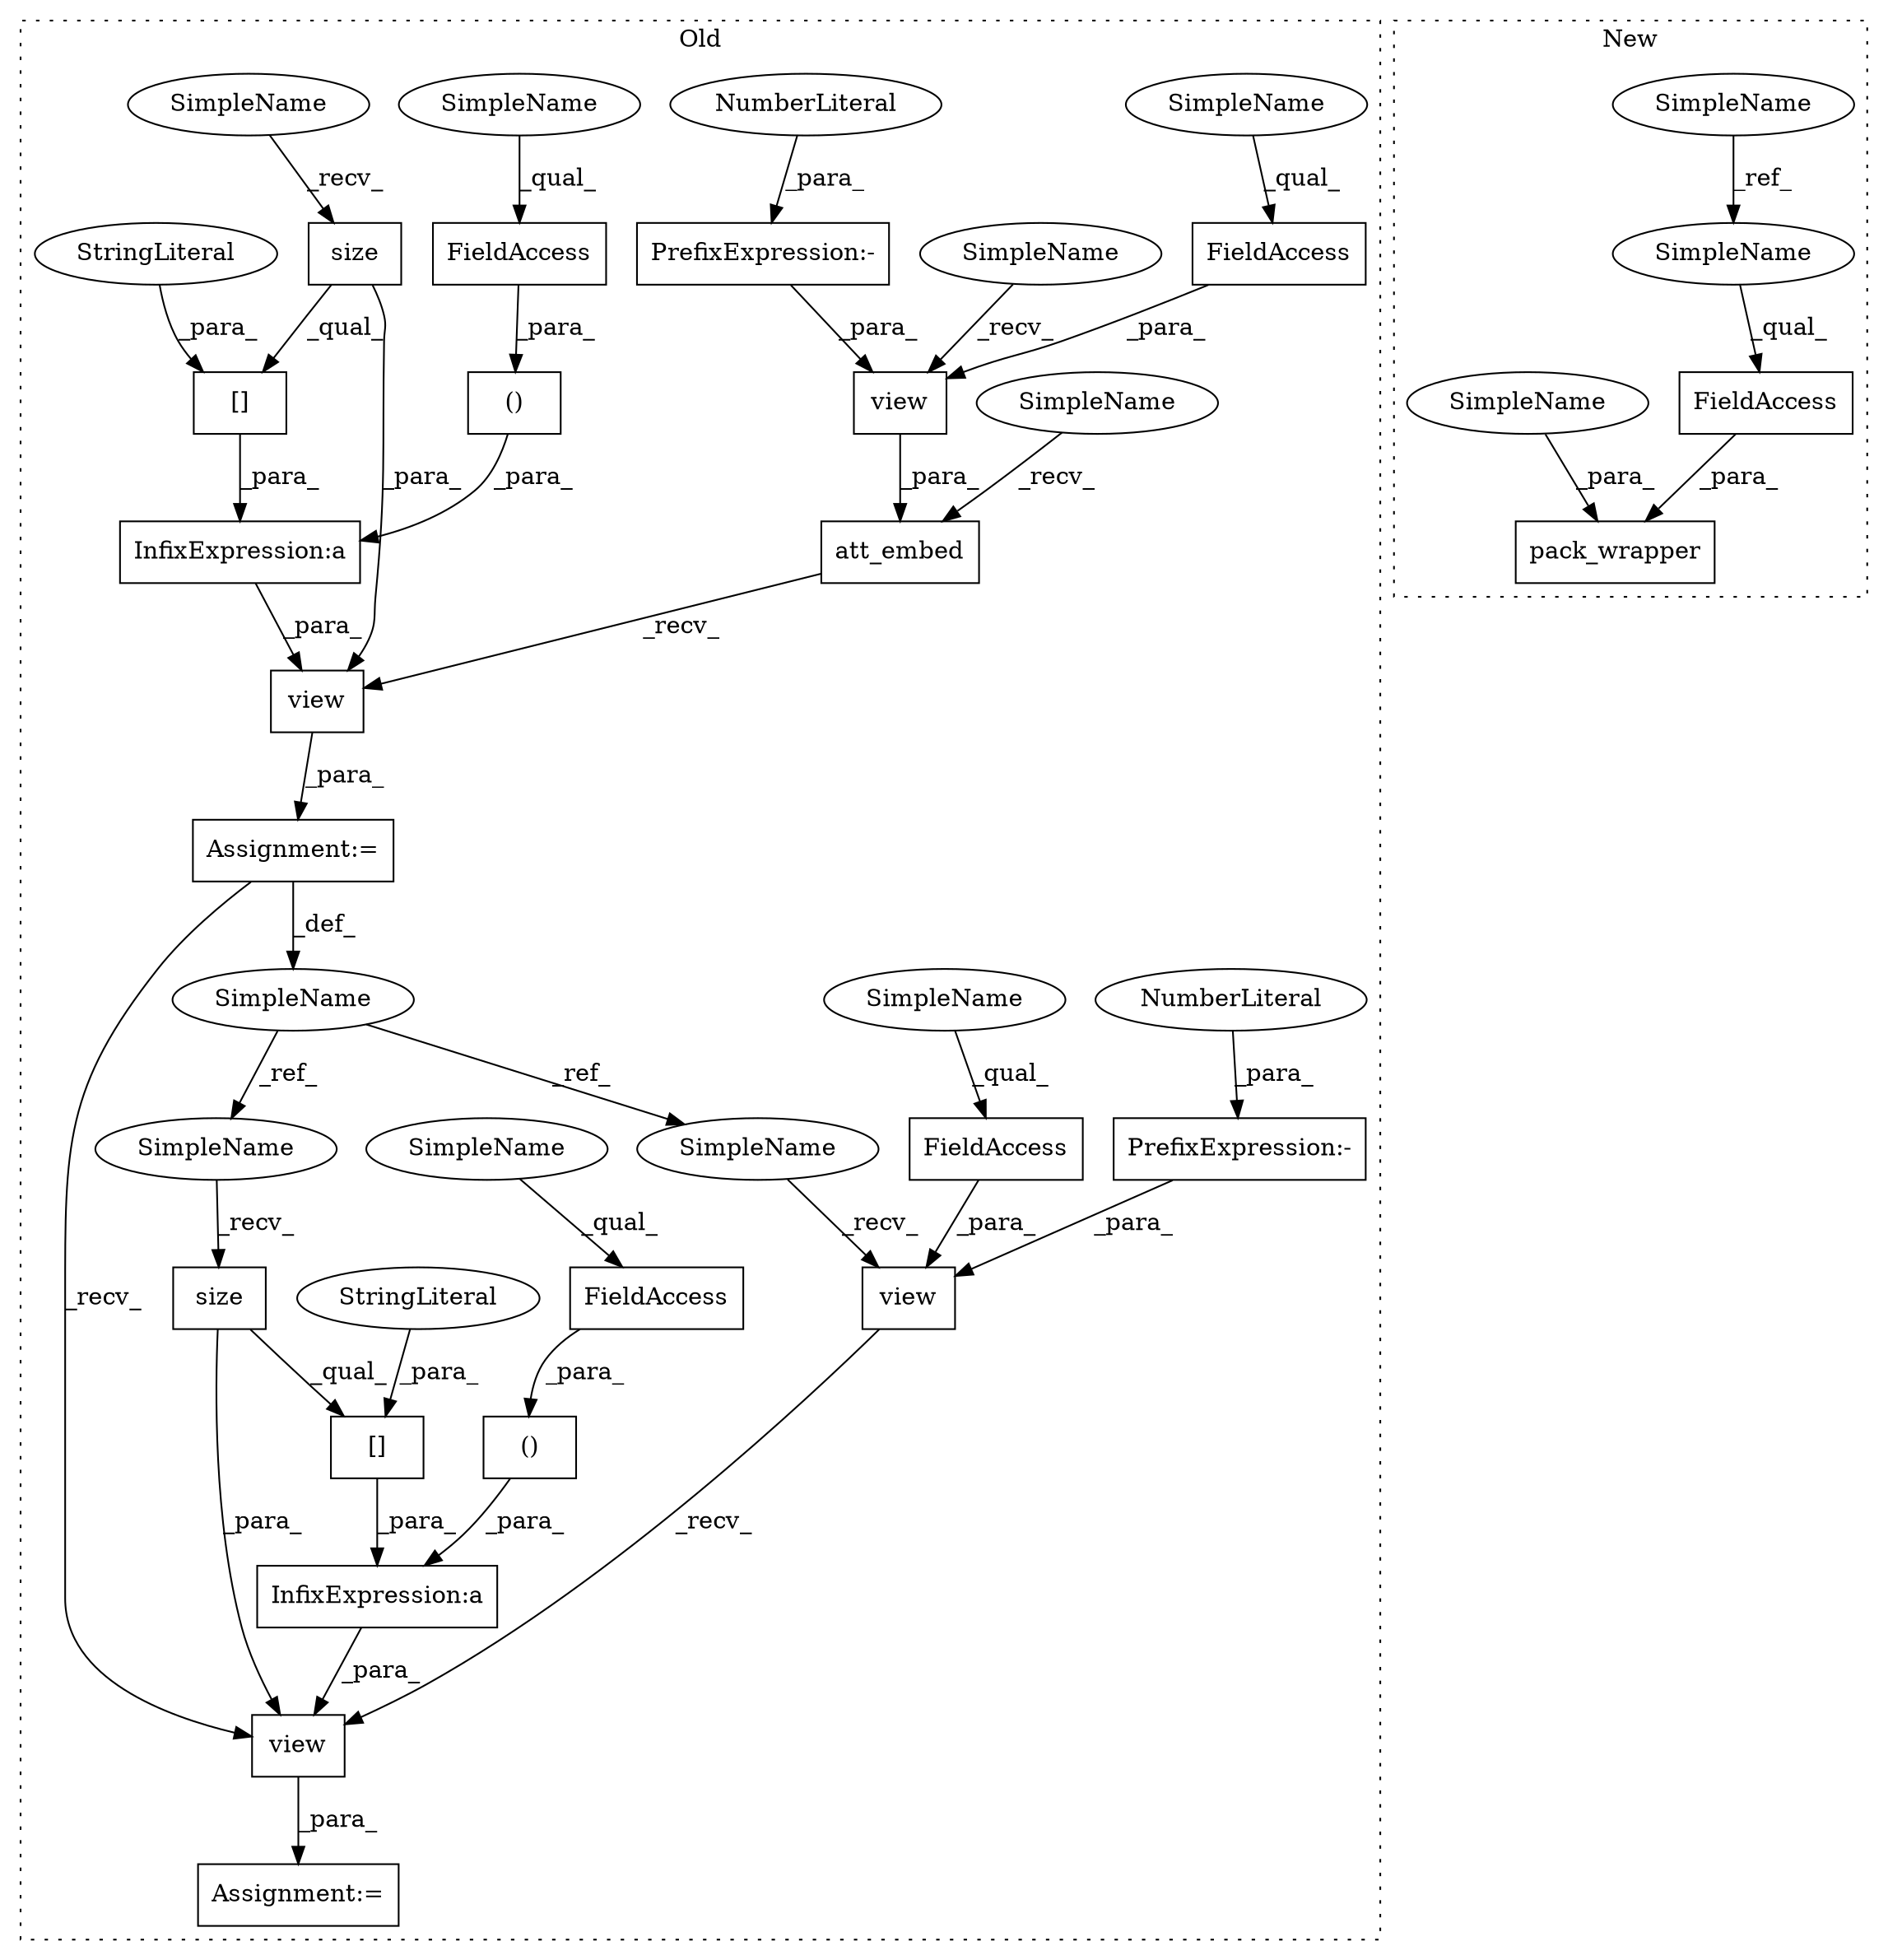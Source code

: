 digraph G {
subgraph cluster0 {
1 [label="()" a="106" s="8254" l="37" shape="box"];
3 [label="InfixExpression:a" a="27" s="8428" l="8" shape="box"];
4 [label="()" a="106" s="8436" l="41" shape="box"];
5 [label="InfixExpression:a" a="27" s="8246" l="8" shape="box"];
6 [label="[]" a="2" s="8210,8245" l="17,1" shape="box"];
7 [label="PrefixExpression:-" a="38" s="8155" l="1" shape="box"];
8 [label="NumberLiteral" a="34" s="8156" l="1" shape="ellipse"];
9 [label="[]" a="2" s="8392,8427" l="17,1" shape="box"];
10 [label="StringLiteral" a="45" s="8227" l="18" shape="ellipse"];
11 [label="StringLiteral" a="45" s="8409" l="18" shape="ellipse"];
12 [label="view" a="32" s="8334,8355" l="5,1" shape="box"];
13 [label="PrefixExpression:-" a="38" s="8339" l="1" shape="box"];
14 [label="NumberLiteral" a="34" s="8340" l="1" shape="ellipse"];
15 [label="view" a="32" s="8387,8477" l="5,2" shape="box"];
16 [label="size" a="32" s="8220" l="6" shape="box"];
17 [label="view" a="32" s="8205,8291" l="5,2" shape="box"];
18 [label="FieldAccess" a="22" s="8278" l="13" shape="box"];
19 [label="view" a="32" s="8150,8176" l="5,1" shape="box"];
20 [label="FieldAccess" a="22" s="8342" l="13" shape="box"];
21 [label="FieldAccess" a="22" s="8158" l="18" shape="box"];
23 [label="FieldAccess" a="22" s="8460" l="17" shape="box"];
24 [label="att_embed" a="32" s="8130,8177" l="10,1" shape="box"];
25 [label="Assignment:=" a="7" s="8193" l="1" shape="box"];
26 [label="size" a="32" s="8402" l="6" shape="box"];
28 [label="SimpleName" a="42" s="8184" l="9" shape="ellipse"];
29 [label="Assignment:=" a="7" s="8374" l="1" shape="box"];
31 [label="SimpleName" a="42" s="8342" l="4" shape="ellipse"];
32 [label="SimpleName" a="42" s="8158" l="4" shape="ellipse"];
33 [label="SimpleName" a="42" s="8125" l="4" shape="ellipse"];
34 [label="SimpleName" a="42" s="8278" l="4" shape="ellipse"];
35 [label="SimpleName" a="42" s="8460" l="4" shape="ellipse"];
36 [label="SimpleName" a="42" s="8210" l="9" shape="ellipse"];
37 [label="SimpleName" a="42" s="8140" l="9" shape="ellipse"];
39 [label="SimpleName" a="42" s="8392" l="9" shape="ellipse"];
40 [label="SimpleName" a="42" s="8324" l="9" shape="ellipse"];
label = "Old";
style="dotted";
}
subgraph cluster1 {
2 [label="pack_wrapper" a="32" s="8060,8107" l="13,1" shape="box"];
22 [label="FieldAccess" a="22" s="8073" l="14" shape="box"];
27 [label="SimpleName" a="42" s="7205" l="4" shape="ellipse"];
30 [label="SimpleName" a="42" s="8073" l="4" shape="ellipse"];
38 [label="SimpleName" a="42" s="8088" l="9" shape="ellipse"];
label = "New";
style="dotted";
}
1 -> 5 [label="_para_"];
3 -> 15 [label="_para_"];
4 -> 3 [label="_para_"];
5 -> 17 [label="_para_"];
6 -> 5 [label="_para_"];
7 -> 19 [label="_para_"];
8 -> 7 [label="_para_"];
9 -> 3 [label="_para_"];
10 -> 6 [label="_para_"];
11 -> 9 [label="_para_"];
12 -> 15 [label="_recv_"];
13 -> 12 [label="_para_"];
14 -> 13 [label="_para_"];
15 -> 29 [label="_para_"];
16 -> 6 [label="_qual_"];
16 -> 17 [label="_para_"];
17 -> 25 [label="_para_"];
18 -> 1 [label="_para_"];
19 -> 24 [label="_para_"];
20 -> 12 [label="_para_"];
21 -> 19 [label="_para_"];
22 -> 2 [label="_para_"];
23 -> 4 [label="_para_"];
24 -> 17 [label="_recv_"];
25 -> 28 [label="_def_"];
25 -> 15 [label="_recv_"];
26 -> 9 [label="_qual_"];
26 -> 15 [label="_para_"];
27 -> 30 [label="_ref_"];
28 -> 40 [label="_ref_"];
28 -> 39 [label="_ref_"];
30 -> 22 [label="_qual_"];
31 -> 20 [label="_qual_"];
32 -> 21 [label="_qual_"];
33 -> 24 [label="_recv_"];
34 -> 18 [label="_qual_"];
35 -> 23 [label="_qual_"];
36 -> 16 [label="_recv_"];
37 -> 19 [label="_recv_"];
38 -> 2 [label="_para_"];
39 -> 26 [label="_recv_"];
40 -> 12 [label="_recv_"];
}